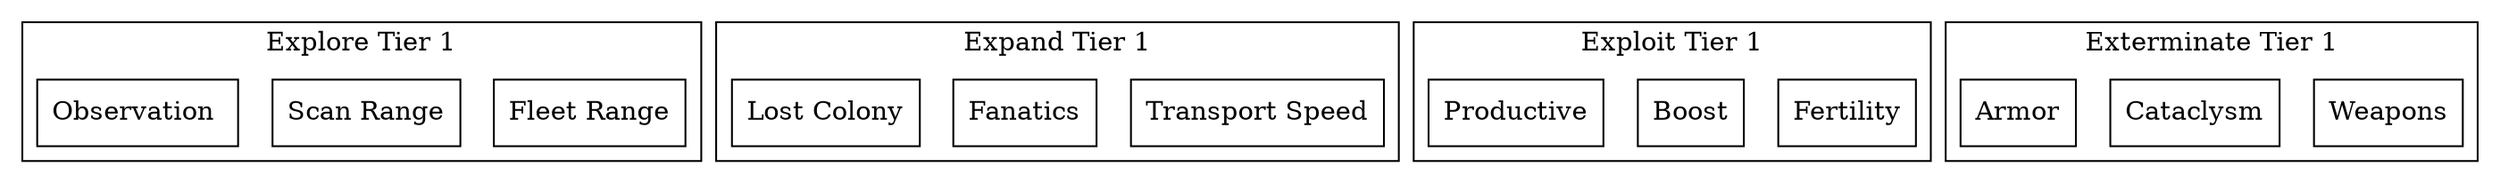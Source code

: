 digraph G {
	compound=true;
	node [shape=box];
	subgraph cluster_explore_1 {
		label="Explore Tier 1";
		"Fleet Range";
		"Scan Range";
		"Observation "; // Allows to scan a star system every n turns
	}
	subgraph cluster_expand_1 {
		label="Expand Tier 1";
		"Transport Speed";
		"Fanatics"; // Allows colonization of a far away star system for every "level"
		"Lost Colony"; // 
	}
	subgraph cluster_exploit_1 {
		label="Exploit Tier 1";
		"Fertility";
		"Boost"; // Speeds up the production of one colony
		"Productive"; // Speeds up the production of all colonies
	}
	subgraph cluster_exterminate_1 {
		label="Exterminate Tier 1";
		"Weapons"; // Allows ships to have weapons
		"Cataclysm"; // Each upgrade allows the destruction of some colony
		"Armor"; // Allows ships to have protection
	}
}
